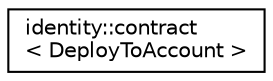digraph "Graphical Class Hierarchy"
{
  edge [fontname="Helvetica",fontsize="10",labelfontname="Helvetica",labelfontsize="10"];
  node [fontname="Helvetica",fontsize="10",shape=record];
  rankdir="LR";
  Node0 [label="identity::contract\l\< DeployToAccount \>",height=0.2,width=0.4,color="black", fillcolor="white", style="filled",URL="$classidentity_1_1contract.html"];
}
